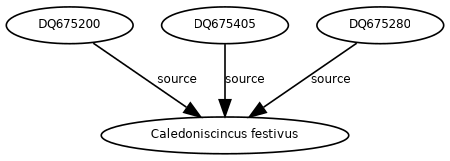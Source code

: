 digraph G {
size="3,3";
node [fontsize=7, fontname="Helvetica"];
edge [fontsize=7, fontname="Helvetica"];
node0 [label="Caledoniscincus festivus", width=0.27433100247,height=0.27433100247];
node1 [label="DQ675200", width=0.27433100247,height=0.27433100247];
node2 [label="DQ675405", width=0.27433100247,height=0.27433100247];
node3 [label="DQ675280", width=0.27433100247,height=0.27433100247];
node1 -> node0 [label="source"];
node2 -> node0 [label="source"];
node3 -> node0 [label="source"];
}

